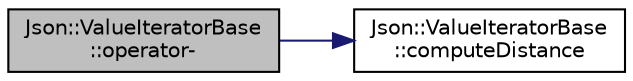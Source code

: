 digraph "Json::ValueIteratorBase::operator-"
{
 // LATEX_PDF_SIZE
  edge [fontname="Helvetica",fontsize="10",labelfontname="Helvetica",labelfontsize="10"];
  node [fontname="Helvetica",fontsize="10",shape=record];
  rankdir="LR";
  Node1 [label="Json::ValueIteratorBase\l::operator-",height=0.2,width=0.4,color="black", fillcolor="grey75", style="filled", fontcolor="black",tooltip=" "];
  Node1 -> Node2 [color="midnightblue",fontsize="10",style="solid",fontname="Helvetica"];
  Node2 [label="Json::ValueIteratorBase\l::computeDistance",height=0.2,width=0.4,color="black", fillcolor="white", style="filled",URL="$class_json_1_1_value_iterator_base.html#af11473c9e20d07782e42b52a2f9e4540",tooltip=" "];
}
